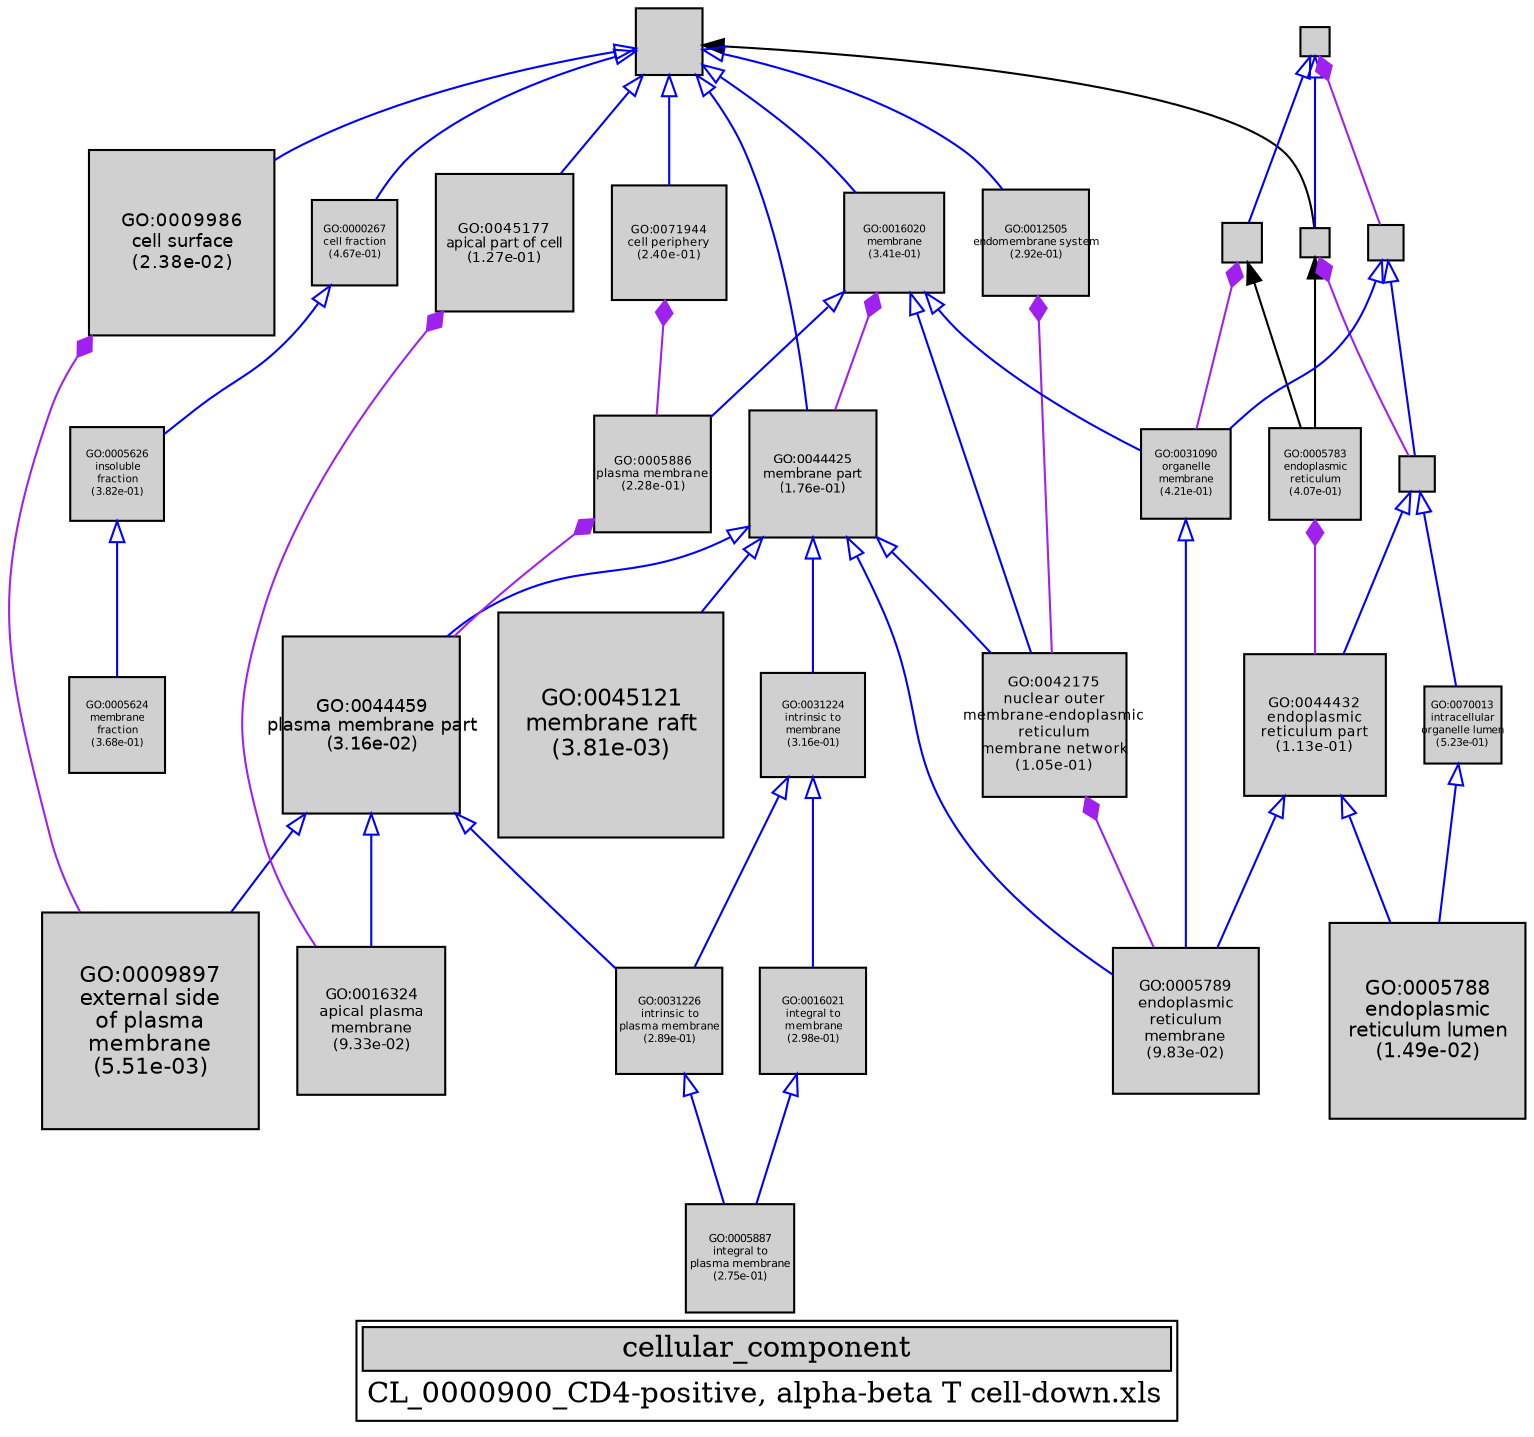 digraph "cellular_component" {
graph [ bgcolor = "#FFFFFF", label = <<TABLE COLOR="black" BGCOLOR="white"><TR><TD COLSPAN="2" BGCOLOR="#D0D0D0"><FONT COLOR="black">cellular_component</FONT></TD></TR><TR><TD BORDER="0">CL_0000900_CD4-positive, alpha-beta T cell-down.xls</TD></TR></TABLE>> ];
node [ fontname = "Helvetica" ];

subgraph "nodes" {

node [ style = "filled", fixedsize = "true", width = 1, shape = "box", fontsize = 9, fillcolor = "#D0D0D0", fontcolor = "black", color = "black" ];

"GO:0016324" [ URL = "#GO:0016324", label = <<TABLE BORDER="0"><TR><TD>GO:0016324<BR/>apical plasma<BR/>membrane<BR/>(9.33e-02)</TD></TR></TABLE>>, width = 0.98180601439, shape = "box", fontsize = 7.06900330361, height = 0.98180601439 ];
"GO:0044459" [ URL = "#GO:0044459", label = <<TABLE BORDER="0"><TR><TD>GO:0044459<BR/>plasma membrane part<BR/>(3.16e-02)</TD></TR></TABLE>>, width = 1.18275619505, shape = "box", fontsize = 8.51584460434, height = 1.18275619505 ];
"GO:0045177" [ URL = "#GO:0045177", label = <<TABLE BORDER="0"><TR><TD>GO:0045177<BR/>apical part of cell<BR/>(1.27e-01)</TD></TR></TABLE>>, width = 0.917071439726, shape = "box", fontsize = 6.60291436602, height = 0.917071439726 ];
"GO:0043229" [ URL = "#GO:0043229", label = "", width = 0.200963130191, shape = "box", height = 0.200963130191 ];
"GO:0042175" [ URL = "#GO:0042175", label = <<TABLE BORDER="0"><TR><TD>GO:0042175<BR/>nuclear outer<BR/>membrane-endoplasmic<BR/>reticulum<BR/>membrane network<BR/>(1.05e-01)</TD></TR></TABLE>>, width = 0.957015203107, shape = "box", fontsize = 6.89050946237, height = 0.957015203107 ];
"GO:0031226" [ URL = "#GO:0031226", label = <<TABLE BORDER="0"><TR><TD>GO:0031226<BR/>intrinsic to<BR/>plasma membrane<BR/>(2.89e-01)</TD></TR></TABLE>>, width = 0.713231030727, shape = "box", fontsize = 5.13526342124, height = 0.713231030727 ];
"GO:0044425" [ URL = "#GO:0044425", label = <<TABLE BORDER="0"><TR><TD>GO:0044425<BR/>membrane part<BR/>(1.76e-01)</TD></TR></TABLE>>, width = 0.84124441653, shape = "box", fontsize = 6.05695979902, height = 0.84124441653 ];
"GO:0016021" [ URL = "#GO:0016021", label = <<TABLE BORDER="0"><TR><TD>GO:0016021<BR/>integral to<BR/>membrane<BR/>(2.98e-01)</TD></TR></TABLE>>, width = 0.704960205178, shape = "box", fontsize = 5.07571347728, height = 0.704960205178 ];
"GO:0005783" [ URL = "#GO:0005783", label = <<TABLE BORDER="0"><TR><TD>GO:0005783<BR/>endoplasmic<BR/>reticulum<BR/>(4.07e-01)</TD></TR></TABLE>>, width = 0.609143226915, shape = "box", fontsize = 5.0, height = 0.609143226915 ];
"GO:0043227" [ URL = "#GO:0043227", label = "", width = 0.266486020028, shape = "box", height = 0.266486020028 ];
"GO:0005887" [ URL = "#GO:0005887", label = <<TABLE BORDER="0"><TR><TD>GO:0005887<BR/>integral to<BR/>plasma membrane<BR/>(2.75e-01)</TD></TR></TABLE>>, width = 0.727645157482, shape = "box", fontsize = 5.23904513387, height = 0.727645157482 ];
"GO:0070013" [ URL = "#GO:0070013", label = <<TABLE BORDER="0"><TR><TD>GO:0070013<BR/>intracellular<BR/>organelle lumen<BR/>(5.23e-01)</TD></TR></TABLE>>, width = 0.520177604774, shape = "box", fontsize = 5.0, height = 0.520177604774 ];
"GO:0009897" [ URL = "#GO:0009897", label = <<TABLE BORDER="0"><TR><TD>GO:0009897<BR/>external side<BR/>of plasma<BR/>membrane<BR/>(5.51e-03)</TD></TR></TABLE>>, width = 1.44964202007, shape = "box", fontsize = 10.4374225445, height = 1.44964202007 ];
"GO:0000267" [ URL = "#GO:0000267", label = <<TABLE BORDER="0"><TR><TD>GO:0000267<BR/>cell fraction<BR/>(4.67e-01)</TD></TR></TABLE>>, width = 0.5626399537, shape = "box", fontsize = 5.0, height = 0.5626399537 ];
"GO:0044464" [ URL = "#GO:0044464", label = "", width = 0.447859958517, shape = "box", height = 0.447859958517 ];
"GO:0031090" [ URL = "#GO:0031090", label = <<TABLE BORDER="0"><TR><TD>GO:0031090<BR/>organelle<BR/>membrane<BR/>(4.21e-01)</TD></TR></TABLE>>, width = 0.598087375125, shape = "box", fontsize = 5.0, height = 0.598087375125 ];
"GO:0012505" [ URL = "#GO:0012505", label = <<TABLE BORDER="0"><TR><TD>GO:0012505<BR/>endomembrane system<BR/>(2.92e-01)</TD></TR></TABLE>>, width = 0.711075189605, shape = "box", fontsize = 5.11974136516, height = 0.711075189605 ];
"GO:0005789" [ URL = "#GO:0005789", label = <<TABLE BORDER="0"><TR><TD>GO:0005789<BR/>endoplasmic<BR/>reticulum<BR/>membrane<BR/>(9.83e-02)</TD></TR></TABLE>>, width = 0.970996818988, shape = "box", fontsize = 6.99117709671, height = 0.970996818988 ];
"GO:0044422" [ URL = "#GO:0044422", label = "", width = 0.233522501081, shape = "box", height = 0.233522501081 ];
"GO:0005626" [ URL = "#GO:0005626", label = <<TABLE BORDER="0"><TR><TD>GO:0005626<BR/>insoluble<BR/>fraction<BR/>(3.82e-01)</TD></TR></TABLE>>, width = 0.629763405691, shape = "box", fontsize = 5.0, height = 0.629763405691 ];
"GO:0005886" [ URL = "#GO:0005886", label = <<TABLE BORDER="0"><TR><TD>GO:0005886<BR/>plasma membrane<BR/>(2.28e-01)</TD></TR></TABLE>>, width = 0.777793130776, shape = "box", fontsize = 5.60011054159, height = 0.777793130776 ];
"GO:0071944" [ URL = "#GO:0071944", label = <<TABLE BORDER="0"><TR><TD>GO:0071944<BR/>cell periphery<BR/>(2.40e-01)</TD></TR></TABLE>>, width = 0.764474818935, shape = "box", fontsize = 5.50421869633, height = 0.764474818935 ];
"GO:0045121" [ URL = "#GO:0045121", label = <<TABLE BORDER="0"><TR><TD>GO:0045121<BR/>membrane raft<BR/>(3.81e-03)</TD></TR></TABLE>>, width = 1.5, shape = "box", fontsize = 10.8, height = 1.5 ];
"GO:0016020" [ URL = "#GO:0016020", label = <<TABLE BORDER="0"><TR><TD>GO:0016020<BR/>membrane<BR/>(3.41e-01)</TD></TR></TABLE>>, width = 0.66528298871, shape = "box", fontsize = 5.0, height = 0.66528298871 ];
"GO:0044446" [ URL = "#GO:0044446", label = "", width = 0.238870516057, shape = "box", height = 0.238870516057 ];
"GO:0005624" [ URL = "#GO:0005624", label = <<TABLE BORDER="0"><TR><TD>GO:0005624<BR/>membrane<BR/>fraction<BR/>(3.68e-01)</TD></TR></TABLE>>, width = 0.642032658757, shape = "box", fontsize = 5.0, height = 0.642032658757 ];
"GO:0044432" [ URL = "#GO:0044432", label = <<TABLE BORDER="0"><TR><TD>GO:0044432<BR/>endoplasmic<BR/>reticulum part<BR/>(1.13e-01)</TD></TR></TABLE>>, width = 0.941254091008, shape = "box", fontsize = 6.77702945526, height = 0.941254091008 ];
"GO:0043226" [ URL = "#GO:0043226", label = "", width = 0.199539824274, shape = "box", height = 0.199539824274 ];
"GO:0009986" [ URL = "#GO:0009986", label = <<TABLE BORDER="0"><TR><TD>GO:0009986<BR/>cell surface<BR/>(2.38e-02)</TD></TR></TABLE>>, width = 1.23004755211, shape = "box", fontsize = 8.85634237517, height = 1.23004755211 ];
"GO:0031224" [ URL = "#GO:0031224", label = <<TABLE BORDER="0"><TR><TD>GO:0031224<BR/>intrinsic to<BR/>membrane<BR/>(3.16e-01)</TD></TR></TABLE>>, width = 0.687739520873, shape = "box", fontsize = 5.0, height = 0.687739520873 ];
"GO:0005788" [ URL = "#GO:0005788", label = <<TABLE BORDER="0"><TR><TD>GO:0005788<BR/>endoplasmic<BR/>reticulum lumen<BR/>(1.49e-02)</TD></TR></TABLE>>, width = 1.30469381988, shape = "box", fontsize = 9.39379550314, height = 1.30469381988 ];
}
subgraph "edges" {


edge [ dir = "back", weight = 1 ];
subgraph "regulates" {


edge [ color = "cyan", arrowtail = "none" ];
subgraph "positive" {


edge [ color = "green", arrowtail = "vee" ];
}
subgraph "negative" {


edge [ color = "red", arrowtail = "tee" ];
}
}
subgraph "part_of" {


edge [ color = "purple", arrowtail = "diamond", weight = 2.5 ];
"GO:0043227" -> "GO:0031090";
"GO:0071944" -> "GO:0005886";
"GO:0042175" -> "GO:0005789";
"GO:0016020" -> "GO:0044425";
"GO:0009986" -> "GO:0009897";
"GO:0012505" -> "GO:0042175";
"GO:0043226" -> "GO:0044422";
"GO:0005783" -> "GO:0044432";
"GO:0043229" -> "GO:0044446";
"GO:0045177" -> "GO:0016324";
"GO:0005886" -> "GO:0044459";
}
subgraph "is_a" {


edge [ color = "blue", arrowtail = "empty", weight = 5.0 ];
"GO:0044464" -> "GO:0016020";
"GO:0044425" -> "GO:0005789";
"GO:0031224" -> "GO:0016021";
"GO:0044422" -> "GO:0044446";
"GO:0044464" -> "GO:0009986";
"GO:0044425" -> "GO:0044459";
"GO:0043226" -> "GO:0043227";
"GO:0044425" -> "GO:0031224";
"GO:0044446" -> "GO:0044432";
"GO:0005626" -> "GO:0005624";
"GO:0031090" -> "GO:0005789";
"GO:0044464" -> "GO:0045177";
"GO:0044464" -> "GO:0012505";
"GO:0044459" -> "GO:0009897";
"GO:0044464" -> "GO:0071944";
"GO:0044464" -> "GO:0000267";
"GO:0016020" -> "GO:0042175";
"GO:0044446" -> "GO:0070013";
"GO:0044459" -> "GO:0031226";
"GO:0070013" -> "GO:0005788";
"GO:0044422" -> "GO:0031090";
"GO:0044425" -> "GO:0042175";
"GO:0044432" -> "GO:0005789";
"GO:0016020" -> "GO:0031090";
"GO:0000267" -> "GO:0005626";
"GO:0044432" -> "GO:0005788";
"GO:0031226" -> "GO:0005887";
"GO:0044425" -> "GO:0045121";
"GO:0044459" -> "GO:0016324";
"GO:0044464" -> "GO:0044425";
"GO:0031224" -> "GO:0031226";
"GO:0016020" -> "GO:0005886";
"GO:0043226" -> "GO:0043229";
"GO:0016021" -> "GO:0005887";
}
"GO:0043229" -> "GO:0005783";
"GO:0043227" -> "GO:0005783";
"GO:0044464" -> "GO:0043229";
}
}
